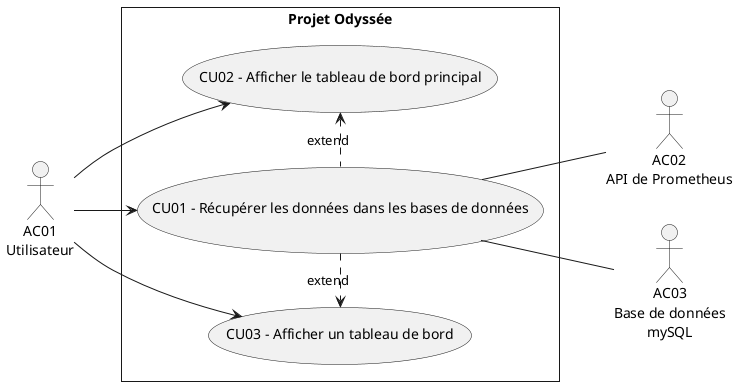 @startuml
left to right direction
skinparam PackageStyle rect
skinparam style strictuml
skinparam defaultfontname Verdana
skinparam DefaultTextAlignment center
skinparam Linetype agent


'ACTEURS
:AC01\nUtilisateur: as AC01
:AC02\nAPI de Prometheus: as AC02
:AC03\nBase de données\nmySQL: as AC03


'LE PROJET ODYSSÉE
rectangle "Projet Odyssée" {
  'CAS D'UTILISATION
  (CU01 - Récupérer les données dans les bases de données) as (CU01)
  (CU02 - Afficher le tableau de bord principal) as (CU02)
  (CU03 - Afficher un tableau de bord) as (CU03)
  '(CU0X - Afficher les données dans un graphique) as (CU0X) 'Finalement ne correspond pas à CAR01, mais correspond à CAR02
  '(CU0X - Afficher les données dans un tableau) as (CU0X) 'Finalement ne correspond pas à CAR01, mais correspond à CAR02


  'LIENS ENTRE ACTEURS ET CAS D'UTILISATION
  AC01 --> (CU01)
  AC01 --> (CU02)
  AC01 --> (CU03)

  (CU01) -- AC02
  (CU01) -- AC03


  'LIENS ENTRE LES CAS D'UTILISATION
  (CU01) .left.> (CU02) : extend
  (CU01) .> (CU03) : extend
}

@enduml